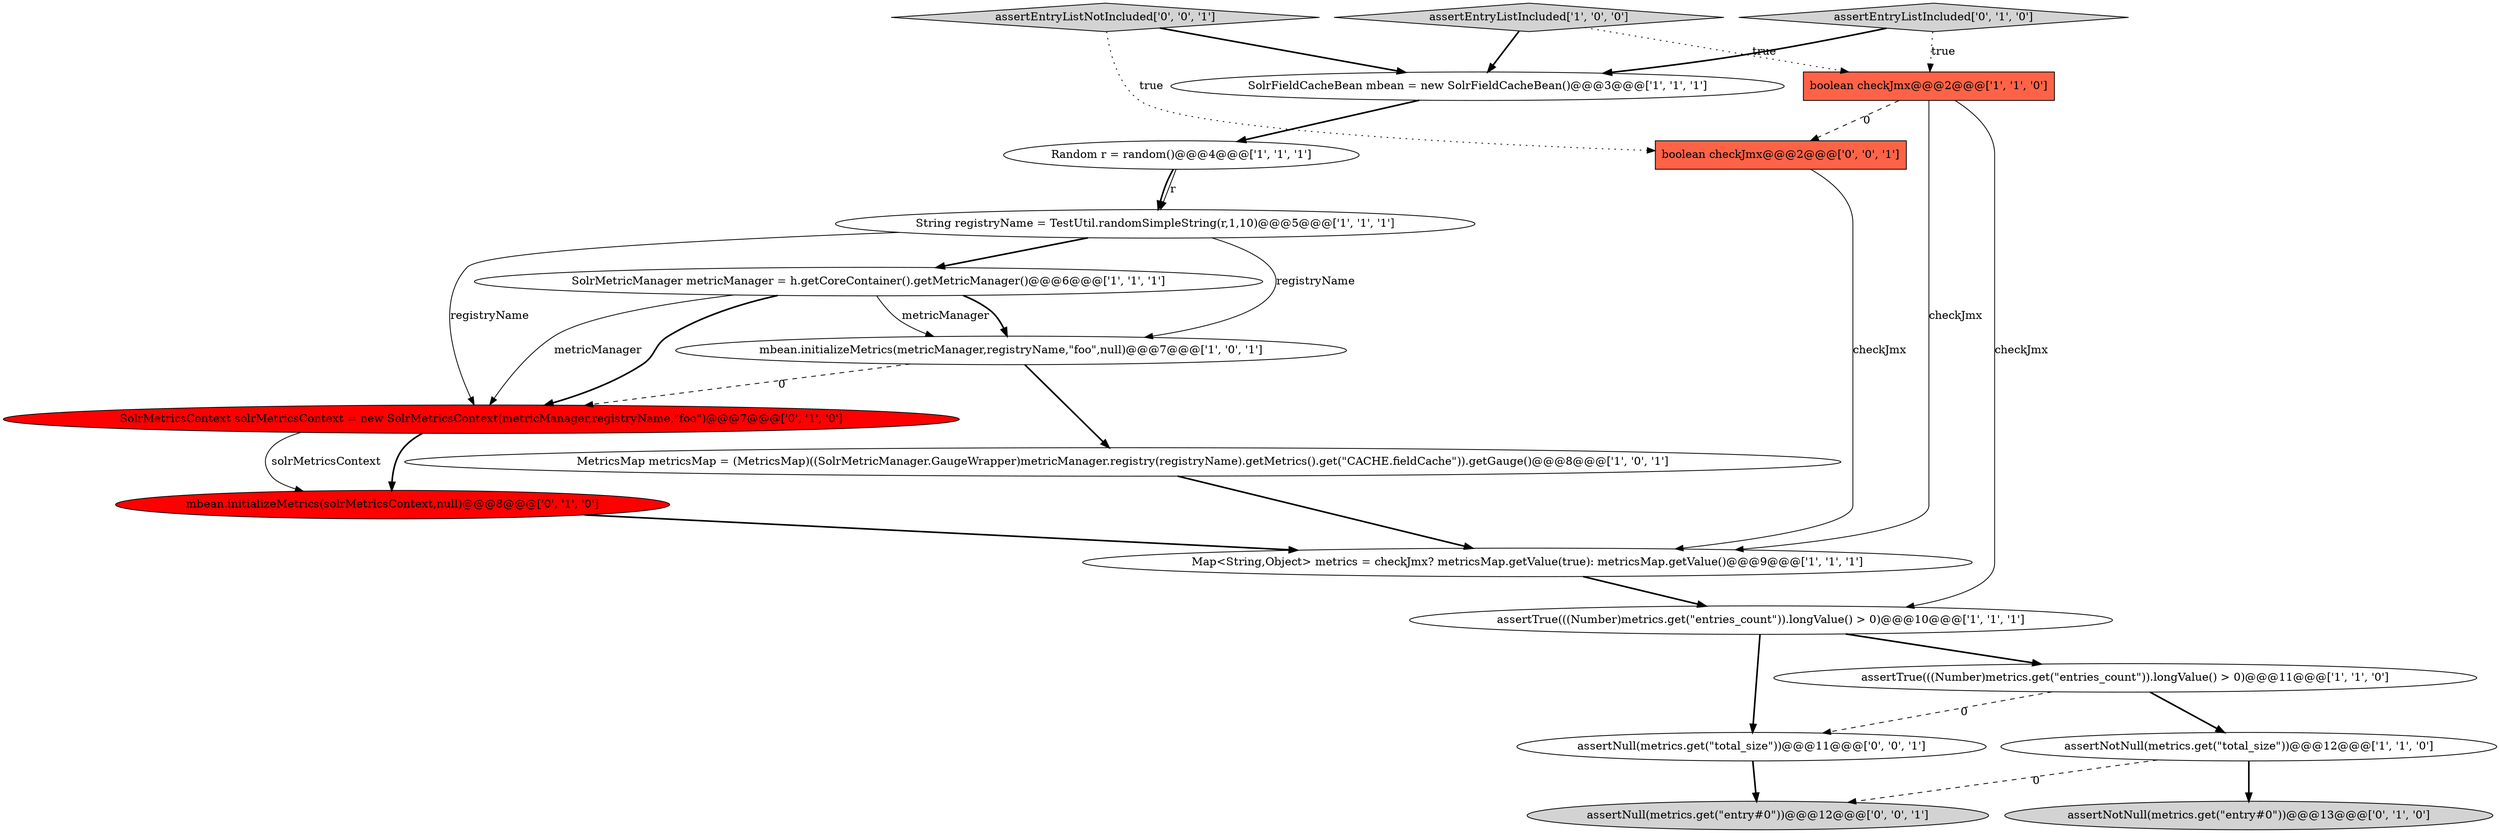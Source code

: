 digraph {
19 [style = filled, label = "assertNull(metrics.get(\"total_size\"))@@@11@@@['0', '0', '1']", fillcolor = white, shape = ellipse image = "AAA0AAABBB3BBB"];
1 [style = filled, label = "assertTrue(((Number)metrics.get(\"entries_count\")).longValue() > 0)@@@10@@@['1', '1', '1']", fillcolor = white, shape = ellipse image = "AAA0AAABBB1BBB"];
4 [style = filled, label = "assertNotNull(metrics.get(\"total_size\"))@@@12@@@['1', '1', '0']", fillcolor = white, shape = ellipse image = "AAA0AAABBB1BBB"];
15 [style = filled, label = "assertEntryListIncluded['0', '1', '0']", fillcolor = lightgray, shape = diamond image = "AAA0AAABBB2BBB"];
17 [style = filled, label = "assertEntryListNotIncluded['0', '0', '1']", fillcolor = lightgray, shape = diamond image = "AAA0AAABBB3BBB"];
2 [style = filled, label = "Random r = random()@@@4@@@['1', '1', '1']", fillcolor = white, shape = ellipse image = "AAA0AAABBB1BBB"];
12 [style = filled, label = "mbean.initializeMetrics(solrMetricsContext,null)@@@8@@@['0', '1', '0']", fillcolor = red, shape = ellipse image = "AAA1AAABBB2BBB"];
10 [style = filled, label = "Map<String,Object> metrics = checkJmx? metricsMap.getValue(true): metricsMap.getValue()@@@9@@@['1', '1', '1']", fillcolor = white, shape = ellipse image = "AAA0AAABBB1BBB"];
9 [style = filled, label = "String registryName = TestUtil.randomSimpleString(r,1,10)@@@5@@@['1', '1', '1']", fillcolor = white, shape = ellipse image = "AAA0AAABBB1BBB"];
11 [style = filled, label = "boolean checkJmx@@@2@@@['1', '1', '0']", fillcolor = tomato, shape = box image = "AAA0AAABBB1BBB"];
14 [style = filled, label = "assertNotNull(metrics.get(\"entry#0\"))@@@13@@@['0', '1', '0']", fillcolor = lightgray, shape = ellipse image = "AAA0AAABBB2BBB"];
6 [style = filled, label = "SolrMetricManager metricManager = h.getCoreContainer().getMetricManager()@@@6@@@['1', '1', '1']", fillcolor = white, shape = ellipse image = "AAA0AAABBB1BBB"];
3 [style = filled, label = "assertTrue(((Number)metrics.get(\"entries_count\")).longValue() > 0)@@@11@@@['1', '1', '0']", fillcolor = white, shape = ellipse image = "AAA0AAABBB1BBB"];
5 [style = filled, label = "SolrFieldCacheBean mbean = new SolrFieldCacheBean()@@@3@@@['1', '1', '1']", fillcolor = white, shape = ellipse image = "AAA0AAABBB1BBB"];
8 [style = filled, label = "assertEntryListIncluded['1', '0', '0']", fillcolor = lightgray, shape = diamond image = "AAA0AAABBB1BBB"];
7 [style = filled, label = "mbean.initializeMetrics(metricManager,registryName,\"foo\",null)@@@7@@@['1', '0', '1']", fillcolor = white, shape = ellipse image = "AAA0AAABBB1BBB"];
13 [style = filled, label = "SolrMetricsContext solrMetricsContext = new SolrMetricsContext(metricManager,registryName,\"foo\")@@@7@@@['0', '1', '0']", fillcolor = red, shape = ellipse image = "AAA1AAABBB2BBB"];
18 [style = filled, label = "boolean checkJmx@@@2@@@['0', '0', '1']", fillcolor = tomato, shape = box image = "AAA0AAABBB3BBB"];
0 [style = filled, label = "MetricsMap metricsMap = (MetricsMap)((SolrMetricManager.GaugeWrapper)metricManager.registry(registryName).getMetrics().get(\"CACHE.fieldCache\")).getGauge()@@@8@@@['1', '0', '1']", fillcolor = white, shape = ellipse image = "AAA0AAABBB1BBB"];
16 [style = filled, label = "assertNull(metrics.get(\"entry#0\"))@@@12@@@['0', '0', '1']", fillcolor = lightgray, shape = ellipse image = "AAA0AAABBB3BBB"];
17->5 [style = bold, label=""];
4->14 [style = bold, label=""];
4->16 [style = dashed, label="0"];
17->18 [style = dotted, label="true"];
11->10 [style = solid, label="checkJmx"];
9->13 [style = solid, label="registryName"];
18->10 [style = solid, label="checkJmx"];
1->3 [style = bold, label=""];
6->7 [style = solid, label="metricManager"];
7->0 [style = bold, label=""];
2->9 [style = bold, label=""];
2->9 [style = solid, label="r"];
3->4 [style = bold, label=""];
15->5 [style = bold, label=""];
13->12 [style = solid, label="solrMetricsContext"];
9->6 [style = bold, label=""];
19->16 [style = bold, label=""];
9->7 [style = solid, label="registryName"];
3->19 [style = dashed, label="0"];
5->2 [style = bold, label=""];
0->10 [style = bold, label=""];
6->13 [style = solid, label="metricManager"];
12->10 [style = bold, label=""];
13->12 [style = bold, label=""];
8->5 [style = bold, label=""];
11->1 [style = solid, label="checkJmx"];
11->18 [style = dashed, label="0"];
6->13 [style = bold, label=""];
15->11 [style = dotted, label="true"];
7->13 [style = dashed, label="0"];
8->11 [style = dotted, label="true"];
6->7 [style = bold, label=""];
1->19 [style = bold, label=""];
10->1 [style = bold, label=""];
}
